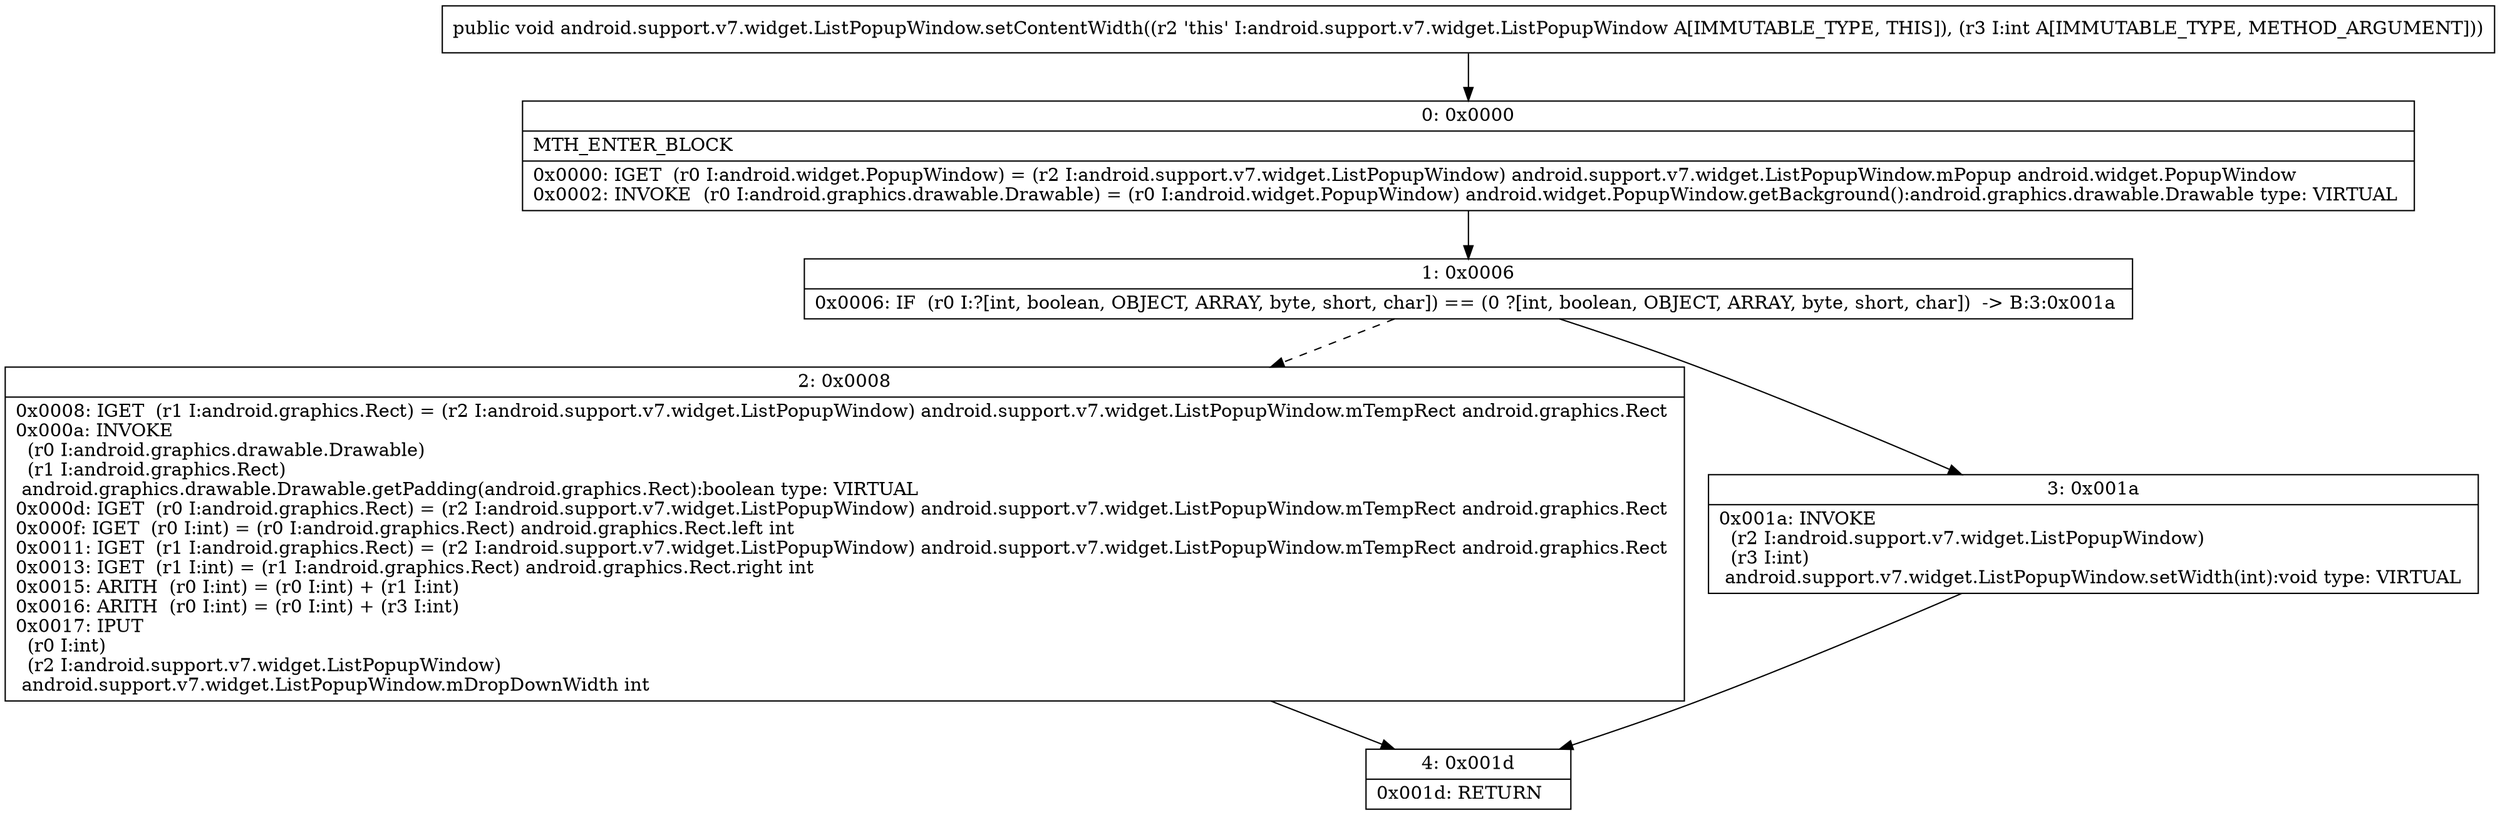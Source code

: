 digraph "CFG forandroid.support.v7.widget.ListPopupWindow.setContentWidth(I)V" {
Node_0 [shape=record,label="{0\:\ 0x0000|MTH_ENTER_BLOCK\l|0x0000: IGET  (r0 I:android.widget.PopupWindow) = (r2 I:android.support.v7.widget.ListPopupWindow) android.support.v7.widget.ListPopupWindow.mPopup android.widget.PopupWindow \l0x0002: INVOKE  (r0 I:android.graphics.drawable.Drawable) = (r0 I:android.widget.PopupWindow) android.widget.PopupWindow.getBackground():android.graphics.drawable.Drawable type: VIRTUAL \l}"];
Node_1 [shape=record,label="{1\:\ 0x0006|0x0006: IF  (r0 I:?[int, boolean, OBJECT, ARRAY, byte, short, char]) == (0 ?[int, boolean, OBJECT, ARRAY, byte, short, char])  \-\> B:3:0x001a \l}"];
Node_2 [shape=record,label="{2\:\ 0x0008|0x0008: IGET  (r1 I:android.graphics.Rect) = (r2 I:android.support.v7.widget.ListPopupWindow) android.support.v7.widget.ListPopupWindow.mTempRect android.graphics.Rect \l0x000a: INVOKE  \l  (r0 I:android.graphics.drawable.Drawable)\l  (r1 I:android.graphics.Rect)\l android.graphics.drawable.Drawable.getPadding(android.graphics.Rect):boolean type: VIRTUAL \l0x000d: IGET  (r0 I:android.graphics.Rect) = (r2 I:android.support.v7.widget.ListPopupWindow) android.support.v7.widget.ListPopupWindow.mTempRect android.graphics.Rect \l0x000f: IGET  (r0 I:int) = (r0 I:android.graphics.Rect) android.graphics.Rect.left int \l0x0011: IGET  (r1 I:android.graphics.Rect) = (r2 I:android.support.v7.widget.ListPopupWindow) android.support.v7.widget.ListPopupWindow.mTempRect android.graphics.Rect \l0x0013: IGET  (r1 I:int) = (r1 I:android.graphics.Rect) android.graphics.Rect.right int \l0x0015: ARITH  (r0 I:int) = (r0 I:int) + (r1 I:int) \l0x0016: ARITH  (r0 I:int) = (r0 I:int) + (r3 I:int) \l0x0017: IPUT  \l  (r0 I:int)\l  (r2 I:android.support.v7.widget.ListPopupWindow)\l android.support.v7.widget.ListPopupWindow.mDropDownWidth int \l}"];
Node_3 [shape=record,label="{3\:\ 0x001a|0x001a: INVOKE  \l  (r2 I:android.support.v7.widget.ListPopupWindow)\l  (r3 I:int)\l android.support.v7.widget.ListPopupWindow.setWidth(int):void type: VIRTUAL \l}"];
Node_4 [shape=record,label="{4\:\ 0x001d|0x001d: RETURN   \l}"];
MethodNode[shape=record,label="{public void android.support.v7.widget.ListPopupWindow.setContentWidth((r2 'this' I:android.support.v7.widget.ListPopupWindow A[IMMUTABLE_TYPE, THIS]), (r3 I:int A[IMMUTABLE_TYPE, METHOD_ARGUMENT])) }"];
MethodNode -> Node_0;
Node_0 -> Node_1;
Node_1 -> Node_2[style=dashed];
Node_1 -> Node_3;
Node_2 -> Node_4;
Node_3 -> Node_4;
}

